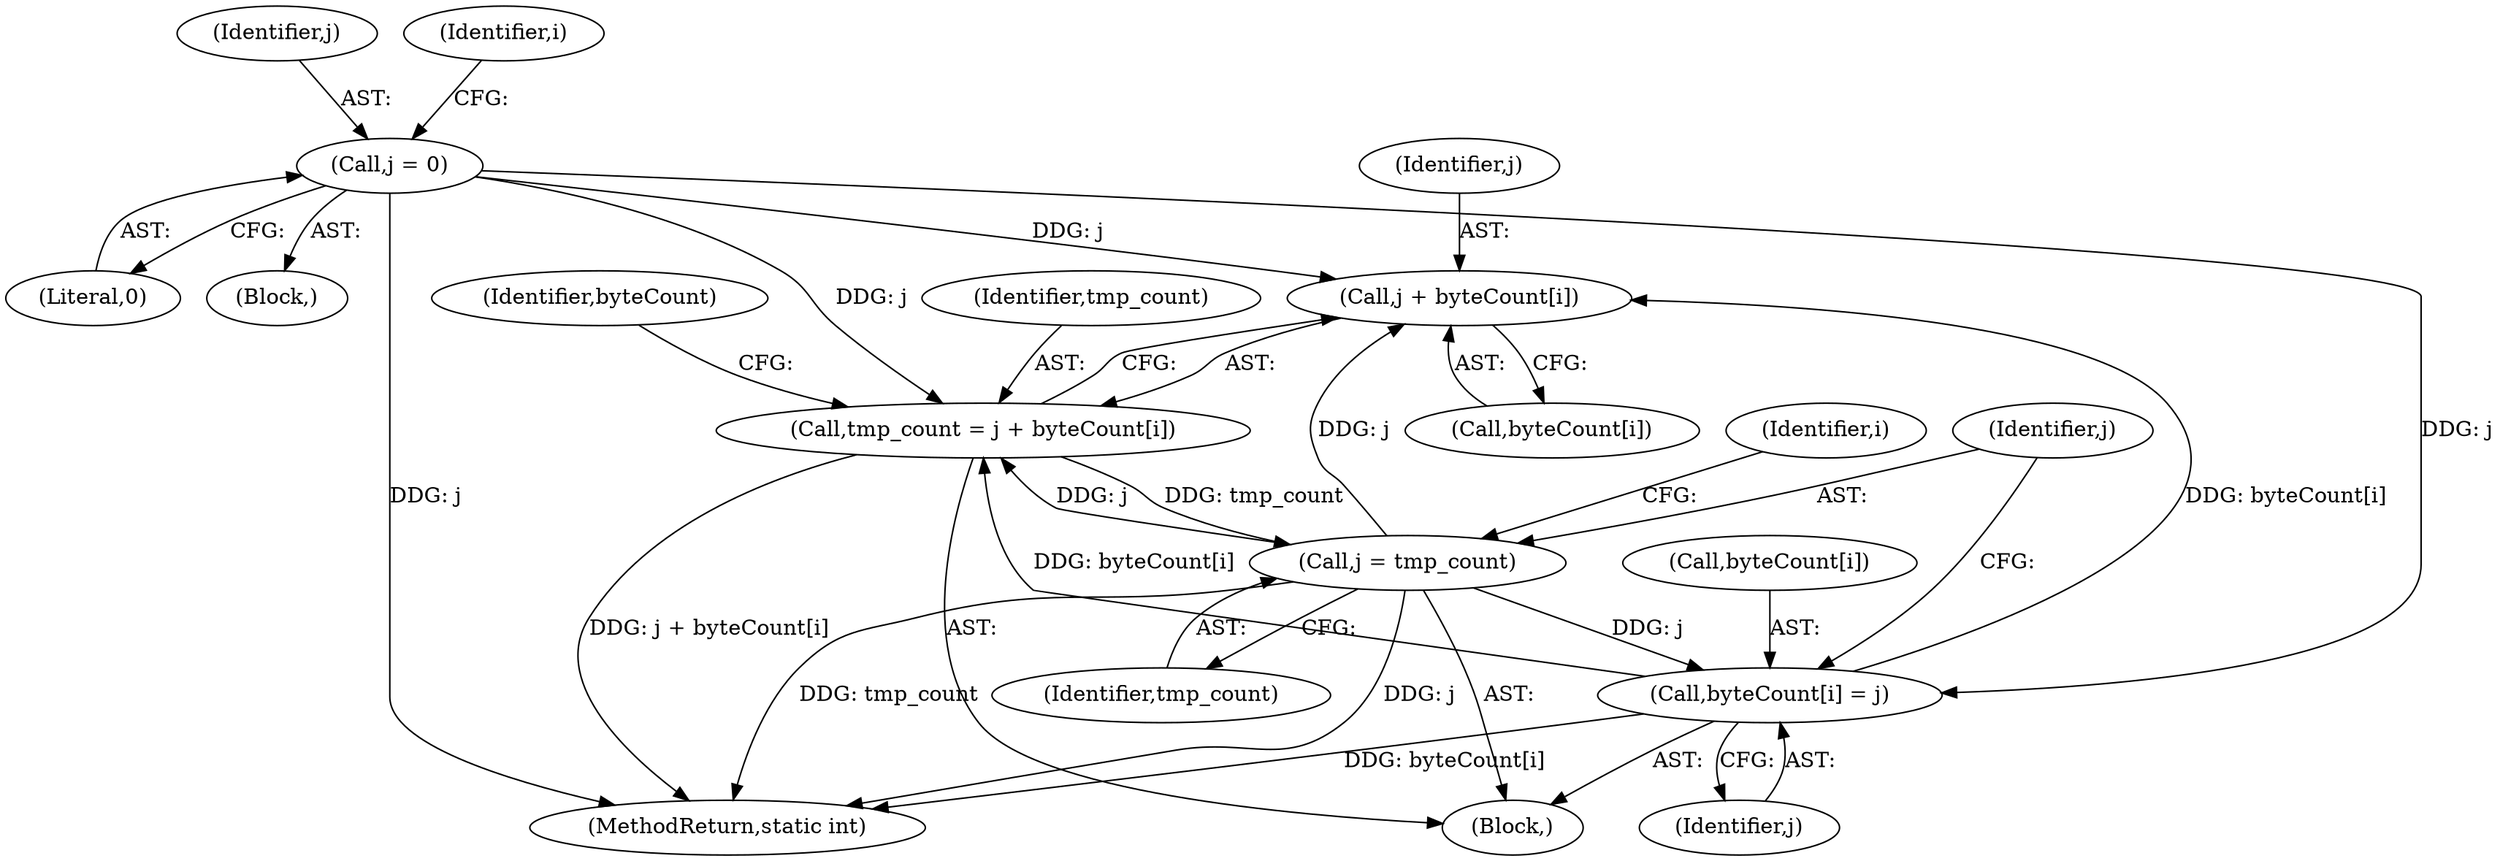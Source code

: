 digraph "0_busybox_0402cb32df015d9372578e3db27db47b33d5c7b0@array" {
"1001083" [label="(Call,j + byteCount[i])"];
"1001093" [label="(Call,j = tmp_count)"];
"1001081" [label="(Call,tmp_count = j + byteCount[i])"];
"1001067" [label="(Call,j = 0)"];
"1001088" [label="(Call,byteCount[i] = j)"];
"1001081" [label="(Call,tmp_count = j + byteCount[i])"];
"1001092" [label="(Identifier,j)"];
"1001093" [label="(Call,j = tmp_count)"];
"1001079" [label="(Block,)"];
"1001095" [label="(Identifier,tmp_count)"];
"1001083" [label="(Call,j + byteCount[i])"];
"1001067" [label="(Call,j = 0)"];
"1001068" [label="(Identifier,j)"];
"1001088" [label="(Call,byteCount[i] = j)"];
"1001085" [label="(Call,byteCount[i])"];
"1001094" [label="(Identifier,j)"];
"1001082" [label="(Identifier,tmp_count)"];
"1001069" [label="(Literal,0)"];
"1001072" [label="(Identifier,i)"];
"1000159" [label="(Block,)"];
"1001084" [label="(Identifier,j)"];
"1001090" [label="(Identifier,byteCount)"];
"1001078" [label="(Identifier,i)"];
"1001177" [label="(MethodReturn,static int)"];
"1001089" [label="(Call,byteCount[i])"];
"1001083" -> "1001081"  [label="AST: "];
"1001083" -> "1001085"  [label="CFG: "];
"1001084" -> "1001083"  [label="AST: "];
"1001085" -> "1001083"  [label="AST: "];
"1001081" -> "1001083"  [label="CFG: "];
"1001093" -> "1001083"  [label="DDG: j"];
"1001067" -> "1001083"  [label="DDG: j"];
"1001088" -> "1001083"  [label="DDG: byteCount[i]"];
"1001093" -> "1001079"  [label="AST: "];
"1001093" -> "1001095"  [label="CFG: "];
"1001094" -> "1001093"  [label="AST: "];
"1001095" -> "1001093"  [label="AST: "];
"1001078" -> "1001093"  [label="CFG: "];
"1001093" -> "1001177"  [label="DDG: j"];
"1001093" -> "1001177"  [label="DDG: tmp_count"];
"1001093" -> "1001081"  [label="DDG: j"];
"1001093" -> "1001088"  [label="DDG: j"];
"1001081" -> "1001093"  [label="DDG: tmp_count"];
"1001081" -> "1001079"  [label="AST: "];
"1001082" -> "1001081"  [label="AST: "];
"1001090" -> "1001081"  [label="CFG: "];
"1001081" -> "1001177"  [label="DDG: j + byteCount[i]"];
"1001067" -> "1001081"  [label="DDG: j"];
"1001088" -> "1001081"  [label="DDG: byteCount[i]"];
"1001067" -> "1000159"  [label="AST: "];
"1001067" -> "1001069"  [label="CFG: "];
"1001068" -> "1001067"  [label="AST: "];
"1001069" -> "1001067"  [label="AST: "];
"1001072" -> "1001067"  [label="CFG: "];
"1001067" -> "1001177"  [label="DDG: j"];
"1001067" -> "1001088"  [label="DDG: j"];
"1001088" -> "1001079"  [label="AST: "];
"1001088" -> "1001092"  [label="CFG: "];
"1001089" -> "1001088"  [label="AST: "];
"1001092" -> "1001088"  [label="AST: "];
"1001094" -> "1001088"  [label="CFG: "];
"1001088" -> "1001177"  [label="DDG: byteCount[i]"];
}
